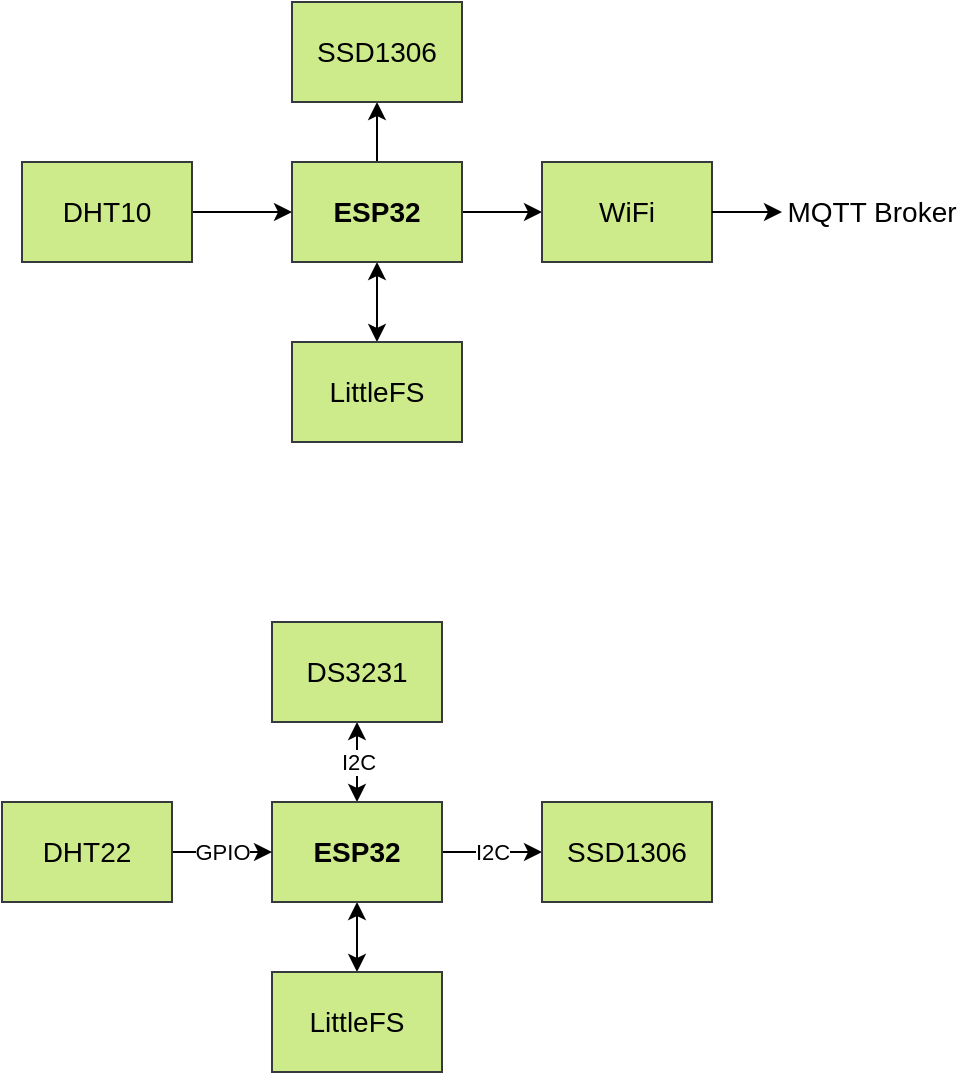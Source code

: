 <mxfile version="22.1.2" type="device" pages="3">
  <diagram name="hardware-design" id="tIbyk6kImaDQXcnWKA_f">
    <mxGraphModel dx="738" dy="525" grid="1" gridSize="10" guides="1" tooltips="1" connect="1" arrows="1" fold="1" page="1" pageScale="1" pageWidth="850" pageHeight="1100" math="0" shadow="0">
      <root>
        <mxCell id="0" />
        <mxCell id="1" parent="0" />
        <mxCell id="9nm7LYMBVtHlUSe8yeGl-5" style="edgeStyle=orthogonalEdgeStyle;rounded=0;orthogonalLoop=1;jettySize=auto;html=1;entryX=0.5;entryY=0;entryDx=0;entryDy=0;startArrow=classic;startFill=1;" parent="1" source="9nm7LYMBVtHlUSe8yeGl-1" target="9nm7LYMBVtHlUSe8yeGl-3" edge="1">
          <mxGeometry relative="1" as="geometry" />
        </mxCell>
        <mxCell id="9nm7LYMBVtHlUSe8yeGl-7" style="edgeStyle=orthogonalEdgeStyle;rounded=0;orthogonalLoop=1;jettySize=auto;html=1;entryX=0;entryY=0.5;entryDx=0;entryDy=0;" parent="1" source="9nm7LYMBVtHlUSe8yeGl-1" target="9nm7LYMBVtHlUSe8yeGl-6" edge="1">
          <mxGeometry relative="1" as="geometry" />
        </mxCell>
        <mxCell id="9nm7LYMBVtHlUSe8yeGl-11" style="edgeStyle=orthogonalEdgeStyle;rounded=0;orthogonalLoop=1;jettySize=auto;html=1;entryX=0.5;entryY=1;entryDx=0;entryDy=0;" parent="1" source="9nm7LYMBVtHlUSe8yeGl-1" target="9nm7LYMBVtHlUSe8yeGl-10" edge="1">
          <mxGeometry relative="1" as="geometry" />
        </mxCell>
        <mxCell id="9nm7LYMBVtHlUSe8yeGl-1" value="ESP32" style="rounded=0;whiteSpace=wrap;html=1;fillColor=#cdeb8b;strokeColor=#36393d;fontStyle=1;fontSize=14;" parent="1" vertex="1">
          <mxGeometry x="325" y="120" width="85" height="50" as="geometry" />
        </mxCell>
        <mxCell id="9nm7LYMBVtHlUSe8yeGl-4" style="edgeStyle=orthogonalEdgeStyle;rounded=0;orthogonalLoop=1;jettySize=auto;html=1;entryX=0;entryY=0.5;entryDx=0;entryDy=0;" parent="1" source="9nm7LYMBVtHlUSe8yeGl-2" target="9nm7LYMBVtHlUSe8yeGl-1" edge="1">
          <mxGeometry relative="1" as="geometry" />
        </mxCell>
        <mxCell id="9nm7LYMBVtHlUSe8yeGl-2" value="DHT10" style="rounded=0;whiteSpace=wrap;html=1;fillColor=#cdeb8b;strokeColor=#36393d;fontStyle=0;fontSize=14;" parent="1" vertex="1">
          <mxGeometry x="190" y="120" width="85" height="50" as="geometry" />
        </mxCell>
        <mxCell id="9nm7LYMBVtHlUSe8yeGl-3" value="LittleFS" style="rounded=0;whiteSpace=wrap;html=1;fillColor=#cdeb8b;strokeColor=#36393d;fontStyle=0;fontSize=14;" parent="1" vertex="1">
          <mxGeometry x="325" y="210" width="85" height="50" as="geometry" />
        </mxCell>
        <mxCell id="9nm7LYMBVtHlUSe8yeGl-6" value="WiFi" style="rounded=0;whiteSpace=wrap;html=1;fillColor=#cdeb8b;strokeColor=#36393d;fontStyle=0;fontSize=14;" parent="1" vertex="1">
          <mxGeometry x="450" y="120" width="85" height="50" as="geometry" />
        </mxCell>
        <mxCell id="9nm7LYMBVtHlUSe8yeGl-10" value="SSD1306" style="rounded=0;whiteSpace=wrap;html=1;fillColor=#cdeb8b;strokeColor=#36393d;fontStyle=0;fontSize=14;" parent="1" vertex="1">
          <mxGeometry x="325" y="40" width="85" height="50" as="geometry" />
        </mxCell>
        <mxCell id="9nm7LYMBVtHlUSe8yeGl-12" value="" style="edgeStyle=orthogonalEdgeStyle;rounded=0;orthogonalLoop=1;jettySize=auto;html=1;" parent="1" source="9nm7LYMBVtHlUSe8yeGl-6" target="9nm7LYMBVtHlUSe8yeGl-9" edge="1">
          <mxGeometry relative="1" as="geometry">
            <mxPoint x="620" y="145" as="targetPoint" />
            <mxPoint x="535" y="145" as="sourcePoint" />
          </mxGeometry>
        </mxCell>
        <mxCell id="9nm7LYMBVtHlUSe8yeGl-9" value="MQTT Broker" style="text;html=1;strokeColor=none;fillColor=none;align=center;verticalAlign=middle;whiteSpace=wrap;rounded=0;fontSize=14;" parent="1" vertex="1">
          <mxGeometry x="570" y="130" width="90" height="30" as="geometry" />
        </mxCell>
        <mxCell id="JDi4blikoqZrZPYgyDcK-1" style="edgeStyle=orthogonalEdgeStyle;rounded=0;orthogonalLoop=1;jettySize=auto;html=1;entryX=0.5;entryY=0;entryDx=0;entryDy=0;startArrow=classic;startFill=1;" edge="1" parent="1" source="JDi4blikoqZrZPYgyDcK-4" target="JDi4blikoqZrZPYgyDcK-7">
          <mxGeometry relative="1" as="geometry" />
        </mxCell>
        <mxCell id="JDi4blikoqZrZPYgyDcK-2" value="I2C" style="edgeStyle=orthogonalEdgeStyle;rounded=0;orthogonalLoop=1;jettySize=auto;html=1;entryX=0;entryY=0.5;entryDx=0;entryDy=0;" edge="1" parent="1" source="JDi4blikoqZrZPYgyDcK-4" target="JDi4blikoqZrZPYgyDcK-8">
          <mxGeometry relative="1" as="geometry" />
        </mxCell>
        <mxCell id="JDi4blikoqZrZPYgyDcK-3" value="I2C" style="edgeStyle=orthogonalEdgeStyle;rounded=0;orthogonalLoop=1;jettySize=auto;html=1;entryX=0.5;entryY=1;entryDx=0;entryDy=0;startArrow=classic;startFill=1;" edge="1" parent="1" source="JDi4blikoqZrZPYgyDcK-4" target="JDi4blikoqZrZPYgyDcK-9">
          <mxGeometry relative="1" as="geometry" />
        </mxCell>
        <mxCell id="JDi4blikoqZrZPYgyDcK-4" value="ESP32" style="rounded=0;whiteSpace=wrap;html=1;fillColor=#cdeb8b;strokeColor=#36393d;fontStyle=1;fontSize=14;" vertex="1" parent="1">
          <mxGeometry x="315" y="440" width="85" height="50" as="geometry" />
        </mxCell>
        <mxCell id="JDi4blikoqZrZPYgyDcK-5" value="GPIO" style="edgeStyle=orthogonalEdgeStyle;rounded=0;orthogonalLoop=1;jettySize=auto;html=1;entryX=0;entryY=0.5;entryDx=0;entryDy=0;" edge="1" parent="1" source="JDi4blikoqZrZPYgyDcK-6" target="JDi4blikoqZrZPYgyDcK-4">
          <mxGeometry relative="1" as="geometry" />
        </mxCell>
        <mxCell id="JDi4blikoqZrZPYgyDcK-6" value="DHT22" style="rounded=0;whiteSpace=wrap;html=1;fillColor=#cdeb8b;strokeColor=#36393d;fontStyle=0;fontSize=14;" vertex="1" parent="1">
          <mxGeometry x="180" y="440" width="85" height="50" as="geometry" />
        </mxCell>
        <mxCell id="JDi4blikoqZrZPYgyDcK-7" value="LittleFS" style="rounded=0;whiteSpace=wrap;html=1;fillColor=#cdeb8b;strokeColor=#36393d;fontStyle=0;fontSize=14;" vertex="1" parent="1">
          <mxGeometry x="315" y="525" width="85" height="50" as="geometry" />
        </mxCell>
        <mxCell id="JDi4blikoqZrZPYgyDcK-8" value="SSD1306" style="rounded=0;whiteSpace=wrap;html=1;fillColor=#cdeb8b;strokeColor=#36393d;fontStyle=0;fontSize=14;" vertex="1" parent="1">
          <mxGeometry x="450" y="440" width="85" height="50" as="geometry" />
        </mxCell>
        <mxCell id="JDi4blikoqZrZPYgyDcK-9" value="DS3231" style="rounded=0;whiteSpace=wrap;html=1;fillColor=#cdeb8b;strokeColor=#36393d;fontStyle=0;fontSize=14;" vertex="1" parent="1">
          <mxGeometry x="315" y="350" width="85" height="50" as="geometry" />
        </mxCell>
      </root>
    </mxGraphModel>
  </diagram>
  <diagram id="j13wN1az7Kc-plYniWI2" name="firmware-architecture">
    <mxGraphModel dx="391" dy="210" grid="1" gridSize="10" guides="1" tooltips="1" connect="1" arrows="1" fold="1" page="1" pageScale="1" pageWidth="850" pageHeight="1100" background="#ffffff" math="0" shadow="0">
      <root>
        <mxCell id="0" />
        <mxCell id="1" parent="0" />
        <mxCell id="jSD8NSGnrTcUN9SXQ439-2" value="" style="rounded=0;whiteSpace=wrap;html=1;fillColor=none;" parent="1" vertex="1">
          <mxGeometry x="168.5" y="600" width="490" height="50" as="geometry" />
        </mxCell>
        <mxCell id="yrqPe_XxJN6eDIBGjcw5-13" value="" style="rounded=0;whiteSpace=wrap;html=1;fillColor=none;" vertex="1" parent="1">
          <mxGeometry x="220" y="830" width="392.5" height="50" as="geometry" />
        </mxCell>
        <mxCell id="jSD8NSGnrTcUN9SXQ439-1" value="" style="rounded=0;whiteSpace=wrap;html=1;fillColor=none;" parent="1" vertex="1">
          <mxGeometry x="168" y="470" width="490" height="130" as="geometry" />
        </mxCell>
        <mxCell id="Wo7ga6NTU0wfcAZjPLxe-1" value="DHT22" style="rounded=0;whiteSpace=wrap;html=1;fillColor=#ffff88;strokeColor=#36393d;fontStyle=0;fontSize=14;" parent="1" vertex="1">
          <mxGeometry x="175.5" y="610" width="85" height="30" as="geometry" />
        </mxCell>
        <mxCell id="Wo7ga6NTU0wfcAZjPLxe-2" value="LittleFS" style="rounded=0;whiteSpace=wrap;html=1;fillColor=#ffff88;strokeColor=#36393d;fontStyle=0;fontSize=14;" parent="1" vertex="1">
          <mxGeometry x="465.5" y="610" width="185" height="30" as="geometry" />
        </mxCell>
        <mxCell id="Wo7ga6NTU0wfcAZjPLxe-3" value="WiFi" style="rounded=0;whiteSpace=wrap;html=1;fillColor=#ffff88;strokeColor=#36393d;fontStyle=0;fontSize=14;" parent="1" vertex="1">
          <mxGeometry x="370.5" y="610" width="85" height="30" as="geometry" />
        </mxCell>
        <mxCell id="Wo7ga6NTU0wfcAZjPLxe-4" value="SSD1306" style="rounded=0;whiteSpace=wrap;html=1;fillColor=#ffff88;strokeColor=#36393d;fontStyle=0;fontSize=14;" parent="1" vertex="1">
          <mxGeometry x="270.5" y="610" width="85" height="30" as="geometry" />
        </mxCell>
        <mxCell id="Wo7ga6NTU0wfcAZjPLxe-5" value="Sensor" style="rounded=0;whiteSpace=wrap;html=1;fillColor=#cdeb8b;strokeColor=#36393d;fontStyle=0;fontSize=14;" parent="1" vertex="1">
          <mxGeometry x="175" y="520" width="85" height="70" as="geometry" />
        </mxCell>
        <mxCell id="Wo7ga6NTU0wfcAZjPLxe-6" value="Storage" style="rounded=0;whiteSpace=wrap;html=1;fillColor=#cdeb8b;strokeColor=#36393d;fontStyle=0;fontSize=14;" parent="1" vertex="1">
          <mxGeometry x="465" y="560" width="185" height="30" as="geometry" />
        </mxCell>
        <mxCell id="Wo7ga6NTU0wfcAZjPLxe-7" value="Network" style="rounded=0;whiteSpace=wrap;html=1;fillColor=#cdeb8b;strokeColor=#36393d;fontStyle=0;fontSize=14;" parent="1" vertex="1">
          <mxGeometry x="370" y="520" width="85" height="70" as="geometry" />
        </mxCell>
        <mxCell id="Wo7ga6NTU0wfcAZjPLxe-8" value="Display" style="rounded=0;whiteSpace=wrap;html=1;fillColor=#cdeb8b;strokeColor=#36393d;fontStyle=0;fontSize=14;" parent="1" vertex="1">
          <mxGeometry x="270" y="520" width="85" height="70" as="geometry" />
        </mxCell>
        <mxCell id="Wo7ga6NTU0wfcAZjPLxe-9" value="Top-Level Application" style="rounded=0;whiteSpace=wrap;html=1;fillColor=#cce5ff;strokeColor=#36393d;fontStyle=0;fontSize=14;" parent="1" vertex="1">
          <mxGeometry x="175" y="480" width="475" height="30" as="geometry" />
        </mxCell>
        <mxCell id="Wo7ga6NTU0wfcAZjPLxe-10" value="Settings" style="rounded=0;whiteSpace=wrap;html=1;fillColor=#cdeb8b;strokeColor=#36393d;fontStyle=0;fontSize=14;" parent="1" vertex="1">
          <mxGeometry x="465" y="520" width="85" height="30" as="geometry" />
        </mxCell>
        <mxCell id="Wo7ga6NTU0wfcAZjPLxe-11" value="Ring Buffer" style="rounded=0;whiteSpace=wrap;html=1;fillColor=#cdeb8b;strokeColor=#36393d;fontStyle=0;fontSize=14;" parent="1" vertex="1">
          <mxGeometry x="564" y="520" width="85" height="30" as="geometry" />
        </mxCell>
        <mxCell id="yrqPe_XxJN6eDIBGjcw5-1" value="" style="rounded=0;whiteSpace=wrap;html=1;fillColor=none;" vertex="1" parent="1">
          <mxGeometry x="220" y="700" width="392.5" height="130" as="geometry" />
        </mxCell>
        <mxCell id="yrqPe_XxJN6eDIBGjcw5-2" value="DHT22" style="rounded=0;whiteSpace=wrap;html=1;fillColor=#ffff88;strokeColor=#36393d;fontStyle=0;fontSize=14;" vertex="1" parent="1">
          <mxGeometry x="328.5" y="840" width="85" height="30" as="geometry" />
        </mxCell>
        <mxCell id="yrqPe_XxJN6eDIBGjcw5-3" value="LittleFS" style="rounded=0;whiteSpace=wrap;html=1;fillColor=#ffff88;strokeColor=#36393d;fontStyle=0;fontSize=14;" vertex="1" parent="1">
          <mxGeometry x="517.5" y="840" width="85" height="30" as="geometry" />
        </mxCell>
        <mxCell id="yrqPe_XxJN6eDIBGjcw5-5" value="SSD1306" style="rounded=0;whiteSpace=wrap;html=1;fillColor=#ffff88;strokeColor=#36393d;fontStyle=0;fontSize=14;" vertex="1" parent="1">
          <mxGeometry x="423.5" y="840" width="85" height="30" as="geometry" />
        </mxCell>
        <mxCell id="06KCs6LuLPnl9y4rcM3Y-5" style="edgeStyle=orthogonalEdgeStyle;rounded=0;orthogonalLoop=1;jettySize=auto;html=1;entryX=0.5;entryY=0;entryDx=0;entryDy=0;fillColor=#f8cecc;strokeColor=#b85450;" edge="1" parent="1" source="yrqPe_XxJN6eDIBGjcw5-6" target="yrqPe_XxJN6eDIBGjcw5-2">
          <mxGeometry relative="1" as="geometry" />
        </mxCell>
        <mxCell id="yrqPe_XxJN6eDIBGjcw5-6" value="Sensor" style="rounded=0;whiteSpace=wrap;html=1;fillColor=#cdeb8b;strokeColor=#36393d;fontStyle=0;fontSize=14;" vertex="1" parent="1">
          <mxGeometry x="328" y="750" width="85" height="70" as="geometry" />
        </mxCell>
        <mxCell id="06KCs6LuLPnl9y4rcM3Y-7" style="edgeStyle=orthogonalEdgeStyle;rounded=0;orthogonalLoop=1;jettySize=auto;html=1;entryX=0.5;entryY=0;entryDx=0;entryDy=0;fillColor=#f8cecc;strokeColor=#b85450;" edge="1" parent="1" source="yrqPe_XxJN6eDIBGjcw5-7" target="yrqPe_XxJN6eDIBGjcw5-3">
          <mxGeometry relative="1" as="geometry" />
        </mxCell>
        <mxCell id="yrqPe_XxJN6eDIBGjcw5-7" value="Storage" style="rounded=0;whiteSpace=wrap;html=1;fillColor=#cdeb8b;strokeColor=#36393d;fontStyle=0;fontSize=14;" vertex="1" parent="1">
          <mxGeometry x="517.5" y="790" width="85" height="30" as="geometry" />
        </mxCell>
        <mxCell id="06KCs6LuLPnl9y4rcM3Y-6" style="edgeStyle=orthogonalEdgeStyle;rounded=0;orthogonalLoop=1;jettySize=auto;html=1;entryX=0.5;entryY=0;entryDx=0;entryDy=0;fillColor=#f8cecc;strokeColor=#b85450;" edge="1" parent="1" source="yrqPe_XxJN6eDIBGjcw5-9" target="yrqPe_XxJN6eDIBGjcw5-5">
          <mxGeometry relative="1" as="geometry" />
        </mxCell>
        <mxCell id="yrqPe_XxJN6eDIBGjcw5-9" value="Display" style="rounded=0;whiteSpace=wrap;html=1;fillColor=#cdeb8b;strokeColor=#36393d;fontStyle=0;fontSize=14;" vertex="1" parent="1">
          <mxGeometry x="423" y="750" width="85" height="70" as="geometry" />
        </mxCell>
        <mxCell id="yrqPe_XxJN6eDIBGjcw5-10" value="Top-Level Application" style="rounded=0;whiteSpace=wrap;html=1;fillColor=#cce5ff;strokeColor=#36393d;fontStyle=0;fontSize=14;" vertex="1" parent="1">
          <mxGeometry x="235" y="710" width="367.5" height="30" as="geometry" />
        </mxCell>
        <mxCell id="yrqPe_XxJN6eDIBGjcw5-11" value="Settings" style="rounded=0;whiteSpace=wrap;html=1;fillColor=#cdeb8b;strokeColor=#36393d;fontStyle=0;fontSize=14;" vertex="1" parent="1">
          <mxGeometry x="517.5" y="750" width="85" height="30" as="geometry" />
        </mxCell>
        <mxCell id="06KCs6LuLPnl9y4rcM3Y-4" style="edgeStyle=orthogonalEdgeStyle;rounded=0;orthogonalLoop=1;jettySize=auto;html=1;entryX=0.5;entryY=0;entryDx=0;entryDy=0;fillColor=#f8cecc;strokeColor=#b85450;" edge="1" parent="1" source="06KCs6LuLPnl9y4rcM3Y-1" target="06KCs6LuLPnl9y4rcM3Y-2">
          <mxGeometry relative="1" as="geometry" />
        </mxCell>
        <mxCell id="06KCs6LuLPnl9y4rcM3Y-1" value="Time" style="rounded=0;whiteSpace=wrap;html=1;fillColor=#cdeb8b;strokeColor=#36393d;fontStyle=0;fontSize=14;" vertex="1" parent="1">
          <mxGeometry x="235" y="750" width="85" height="70" as="geometry" />
        </mxCell>
        <mxCell id="06KCs6LuLPnl9y4rcM3Y-2" value="DS3231" style="rounded=0;whiteSpace=wrap;html=1;fillColor=#ffff88;strokeColor=#36393d;fontStyle=0;fontSize=14;" vertex="1" parent="1">
          <mxGeometry x="235" y="840" width="85" height="30" as="geometry" />
        </mxCell>
      </root>
    </mxGraphModel>
  </diagram>
  <diagram id="Vxmukqiv5L9Z8X2Wa_FC" name="firmware-flow">
    <mxGraphModel dx="738" dy="525" grid="1" gridSize="10" guides="1" tooltips="1" connect="1" arrows="1" fold="1" page="1" pageScale="1" pageWidth="850" pageHeight="1100" math="0" shadow="0">
      <root>
        <mxCell id="0" />
        <mxCell id="1" parent="0" />
        <mxCell id="wkx3j7vF20gk3ggLc-Tp-1" value="" style="edgeStyle=orthogonalEdgeStyle;rounded=0;orthogonalLoop=1;jettySize=auto;html=1;" parent="1" source="wkx3j7vF20gk3ggLc-Tp-2" target="wkx3j7vF20gk3ggLc-Tp-4" edge="1">
          <mxGeometry relative="1" as="geometry" />
        </mxCell>
        <mxCell id="wkx3j7vF20gk3ggLc-Tp-2" value="Start" style="rounded=0;whiteSpace=wrap;html=1;fillColor=#cdeb8b;strokeColor=#36393d;fontStyle=0;fontSize=14;" parent="1" vertex="1">
          <mxGeometry x="260" y="130" width="100" height="30" as="geometry" />
        </mxCell>
        <mxCell id="wkx3j7vF20gk3ggLc-Tp-3" value="" style="edgeStyle=orthogonalEdgeStyle;rounded=0;orthogonalLoop=1;jettySize=auto;html=1;" parent="1" source="wkx3j7vF20gk3ggLc-Tp-4" target="wkx3j7vF20gk3ggLc-Tp-10" edge="1">
          <mxGeometry relative="1" as="geometry" />
        </mxCell>
        <mxCell id="wkx3j7vF20gk3ggLc-Tp-4" value="Peripheral init" style="rounded=0;whiteSpace=wrap;html=1;fillColor=#cdeb8b;strokeColor=#36393d;fontStyle=0;fontSize=14;" parent="1" vertex="1">
          <mxGeometry x="260" y="190" width="100" height="30" as="geometry" />
        </mxCell>
        <mxCell id="wkx3j7vF20gk3ggLc-Tp-5" value="" style="edgeStyle=orthogonalEdgeStyle;rounded=0;orthogonalLoop=1;jettySize=auto;html=1;" parent="1" source="wkx3j7vF20gk3ggLc-Tp-6" target="wkx3j7vF20gk3ggLc-Tp-8" edge="1">
          <mxGeometry relative="1" as="geometry" />
        </mxCell>
        <mxCell id="wkx3j7vF20gk3ggLc-Tp-6" value="Connect to WiFi" style="rounded=0;whiteSpace=wrap;html=1;fillColor=#cdeb8b;strokeColor=#36393d;fontStyle=0;fontSize=14;" parent="1" vertex="1">
          <mxGeometry x="240" y="310" width="140" height="30" as="geometry" />
        </mxCell>
        <mxCell id="wkx3j7vF20gk3ggLc-Tp-7" value="" style="edgeStyle=orthogonalEdgeStyle;rounded=0;orthogonalLoop=1;jettySize=auto;html=1;" parent="1" source="wkx3j7vF20gk3ggLc-Tp-8" target="wkx3j7vF20gk3ggLc-Tp-12" edge="1">
          <mxGeometry relative="1" as="geometry" />
        </mxCell>
        <mxCell id="wkx3j7vF20gk3ggLc-Tp-8" value="Connect to MQTT" style="rounded=0;whiteSpace=wrap;html=1;fillColor=#cdeb8b;strokeColor=#36393d;fontStyle=0;fontSize=14;" parent="1" vertex="1">
          <mxGeometry x="240" y="370" width="140" height="30" as="geometry" />
        </mxCell>
        <mxCell id="wkx3j7vF20gk3ggLc-Tp-9" style="edgeStyle=orthogonalEdgeStyle;rounded=0;orthogonalLoop=1;jettySize=auto;html=1;entryX=0.5;entryY=0;entryDx=0;entryDy=0;" parent="1" source="wkx3j7vF20gk3ggLc-Tp-10" target="wkx3j7vF20gk3ggLc-Tp-6" edge="1">
          <mxGeometry relative="1" as="geometry" />
        </mxCell>
        <mxCell id="wkx3j7vF20gk3ggLc-Tp-10" value="Load settings.json" style="rounded=0;whiteSpace=wrap;html=1;fillColor=#cdeb8b;strokeColor=#36393d;fontStyle=0;fontSize=14;" parent="1" vertex="1">
          <mxGeometry x="240" y="250" width="140" height="30" as="geometry" />
        </mxCell>
        <mxCell id="wkx3j7vF20gk3ggLc-Tp-11" value="" style="edgeStyle=orthogonalEdgeStyle;rounded=0;orthogonalLoop=1;jettySize=auto;html=1;" parent="1" source="wkx3j7vF20gk3ggLc-Tp-12" target="wkx3j7vF20gk3ggLc-Tp-14" edge="1">
          <mxGeometry relative="1" as="geometry" />
        </mxCell>
        <mxCell id="wkx3j7vF20gk3ggLc-Tp-12" value="Fetch sensor data" style="rounded=0;whiteSpace=wrap;html=1;fillColor=#cdeb8b;strokeColor=#36393d;fontStyle=0;fontSize=14;" parent="1" vertex="1">
          <mxGeometry x="420" y="370" width="140" height="30" as="geometry" />
        </mxCell>
        <mxCell id="wkx3j7vF20gk3ggLc-Tp-13" value="" style="edgeStyle=orthogonalEdgeStyle;rounded=0;orthogonalLoop=1;jettySize=auto;html=1;" parent="1" source="wkx3j7vF20gk3ggLc-Tp-14" target="wkx3j7vF20gk3ggLc-Tp-16" edge="1">
          <mxGeometry relative="1" as="geometry" />
        </mxCell>
        <mxCell id="wkx3j7vF20gk3ggLc-Tp-14" value="Publish to broker" style="rounded=0;whiteSpace=wrap;html=1;fillColor=#cdeb8b;strokeColor=#36393d;fontStyle=0;fontSize=14;" parent="1" vertex="1">
          <mxGeometry x="420" y="310" width="140" height="30" as="geometry" />
        </mxCell>
        <mxCell id="wkx3j7vF20gk3ggLc-Tp-15" style="edgeStyle=orthogonalEdgeStyle;rounded=0;orthogonalLoop=1;jettySize=auto;html=1;entryX=1;entryY=0.5;entryDx=0;entryDy=0;" parent="1" source="wkx3j7vF20gk3ggLc-Tp-16" target="wkx3j7vF20gk3ggLc-Tp-12" edge="1">
          <mxGeometry relative="1" as="geometry">
            <Array as="points">
              <mxPoint x="610" y="265" />
              <mxPoint x="610" y="385" />
            </Array>
          </mxGeometry>
        </mxCell>
        <mxCell id="wkx3j7vF20gk3ggLc-Tp-16" value="Delay&amp;nbsp;" style="rounded=0;whiteSpace=wrap;html=1;fillColor=#cdeb8b;strokeColor=#36393d;fontStyle=0;fontSize=14;" parent="1" vertex="1">
          <mxGeometry x="420" y="250" width="140" height="30" as="geometry" />
        </mxCell>
      </root>
    </mxGraphModel>
  </diagram>
</mxfile>
